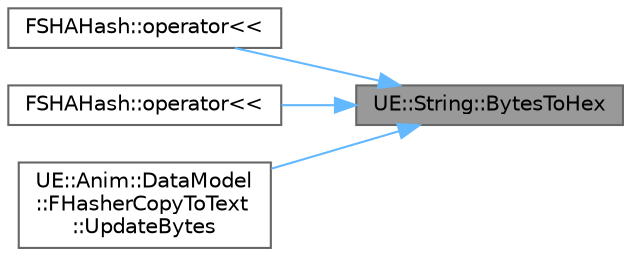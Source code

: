 digraph "UE::String::BytesToHex"
{
 // INTERACTIVE_SVG=YES
 // LATEX_PDF_SIZE
  bgcolor="transparent";
  edge [fontname=Helvetica,fontsize=10,labelfontname=Helvetica,labelfontsize=10];
  node [fontname=Helvetica,fontsize=10,shape=box,height=0.2,width=0.4];
  rankdir="RL";
  Node1 [id="Node000001",label="UE::String::BytesToHex",height=0.2,width=0.4,color="gray40", fillcolor="grey60", style="filled", fontcolor="black",tooltip="Convert an array of bytes to a non-null-terminated string of hex digits."];
  Node1 -> Node2 [id="edge1_Node000001_Node000002",dir="back",color="steelblue1",style="solid",tooltip=" "];
  Node2 [id="Node000002",label="FSHAHash::operator\<\<",height=0.2,width=0.4,color="grey40", fillcolor="white", style="filled",URL="$df/d38/classFSHAHash.html#aee4b479b1056ce597bce80b022f08c0e",tooltip=" "];
  Node1 -> Node3 [id="edge2_Node000001_Node000003",dir="back",color="steelblue1",style="solid",tooltip=" "];
  Node3 [id="Node000003",label="FSHAHash::operator\<\<",height=0.2,width=0.4,color="grey40", fillcolor="white", style="filled",URL="$df/d38/classFSHAHash.html#a47028af5b2671411289f808fe44903fc",tooltip=" "];
  Node1 -> Node4 [id="edge3_Node000001_Node000004",dir="back",color="steelblue1",style="solid",tooltip=" "];
  Node4 [id="Node000004",label="UE::Anim::DataModel\l::FHasherCopyToText\l::UpdateBytes",height=0.2,width=0.4,color="grey40", fillcolor="white", style="filled",URL="$d2/d1c/classUE_1_1Anim_1_1DataModel_1_1FHasherCopyToText.html#a8c2e9e0ef72c765c1a175cfc1834cf22",tooltip=" "];
}
